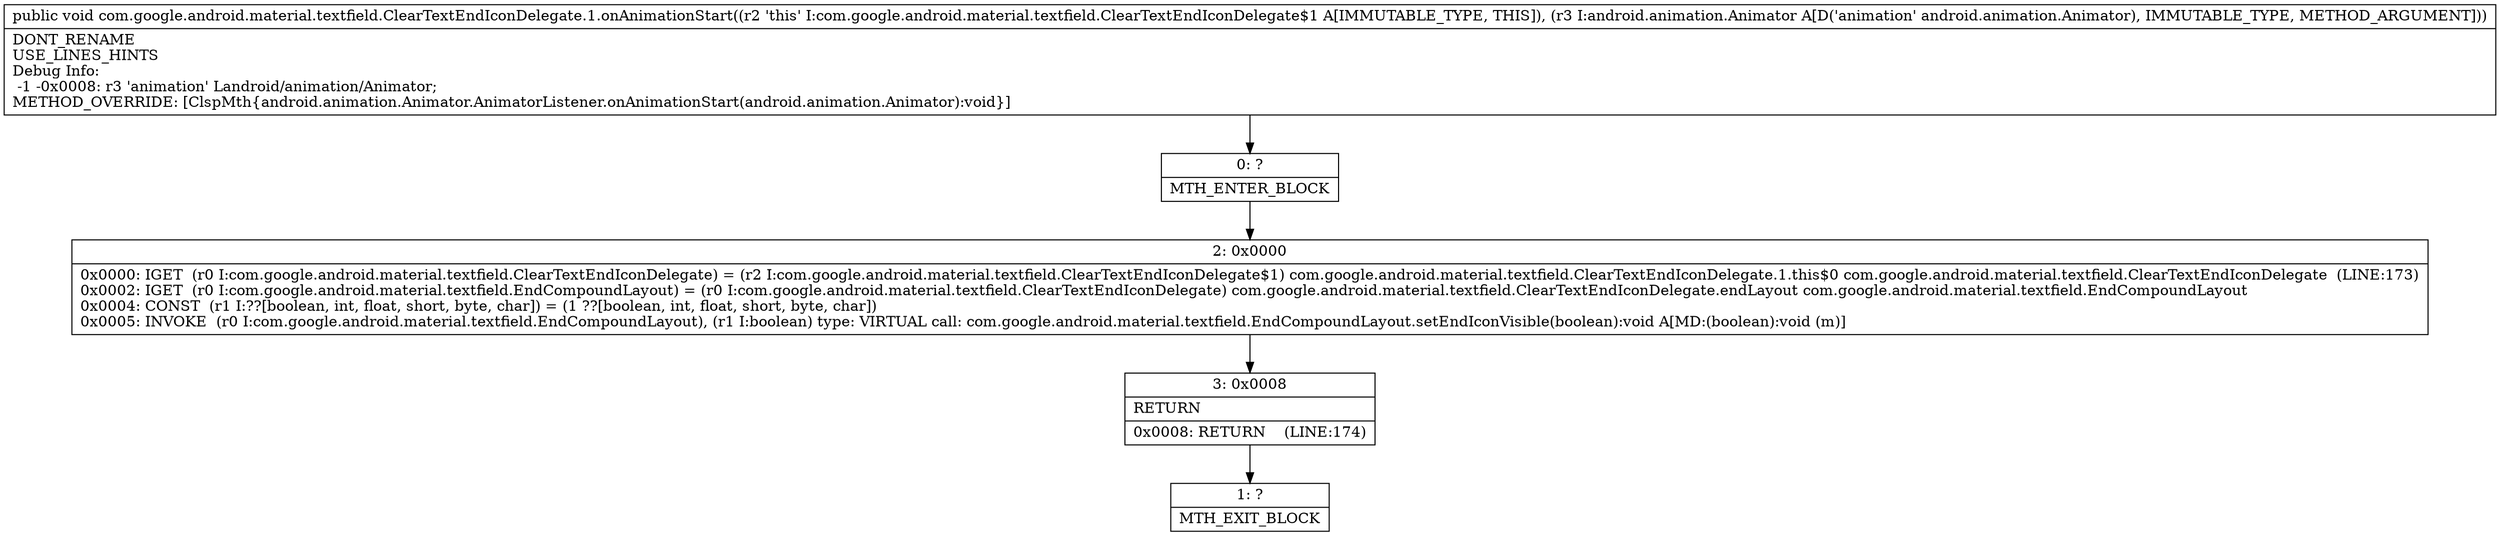digraph "CFG forcom.google.android.material.textfield.ClearTextEndIconDelegate.1.onAnimationStart(Landroid\/animation\/Animator;)V" {
Node_0 [shape=record,label="{0\:\ ?|MTH_ENTER_BLOCK\l}"];
Node_2 [shape=record,label="{2\:\ 0x0000|0x0000: IGET  (r0 I:com.google.android.material.textfield.ClearTextEndIconDelegate) = (r2 I:com.google.android.material.textfield.ClearTextEndIconDelegate$1) com.google.android.material.textfield.ClearTextEndIconDelegate.1.this$0 com.google.android.material.textfield.ClearTextEndIconDelegate  (LINE:173)\l0x0002: IGET  (r0 I:com.google.android.material.textfield.EndCompoundLayout) = (r0 I:com.google.android.material.textfield.ClearTextEndIconDelegate) com.google.android.material.textfield.ClearTextEndIconDelegate.endLayout com.google.android.material.textfield.EndCompoundLayout \l0x0004: CONST  (r1 I:??[boolean, int, float, short, byte, char]) = (1 ??[boolean, int, float, short, byte, char]) \l0x0005: INVOKE  (r0 I:com.google.android.material.textfield.EndCompoundLayout), (r1 I:boolean) type: VIRTUAL call: com.google.android.material.textfield.EndCompoundLayout.setEndIconVisible(boolean):void A[MD:(boolean):void (m)]\l}"];
Node_3 [shape=record,label="{3\:\ 0x0008|RETURN\l|0x0008: RETURN    (LINE:174)\l}"];
Node_1 [shape=record,label="{1\:\ ?|MTH_EXIT_BLOCK\l}"];
MethodNode[shape=record,label="{public void com.google.android.material.textfield.ClearTextEndIconDelegate.1.onAnimationStart((r2 'this' I:com.google.android.material.textfield.ClearTextEndIconDelegate$1 A[IMMUTABLE_TYPE, THIS]), (r3 I:android.animation.Animator A[D('animation' android.animation.Animator), IMMUTABLE_TYPE, METHOD_ARGUMENT]))  | DONT_RENAME\lUSE_LINES_HINTS\lDebug Info:\l  \-1 \-0x0008: r3 'animation' Landroid\/animation\/Animator;\lMETHOD_OVERRIDE: [ClspMth\{android.animation.Animator.AnimatorListener.onAnimationStart(android.animation.Animator):void\}]\l}"];
MethodNode -> Node_0;Node_0 -> Node_2;
Node_2 -> Node_3;
Node_3 -> Node_1;
}


